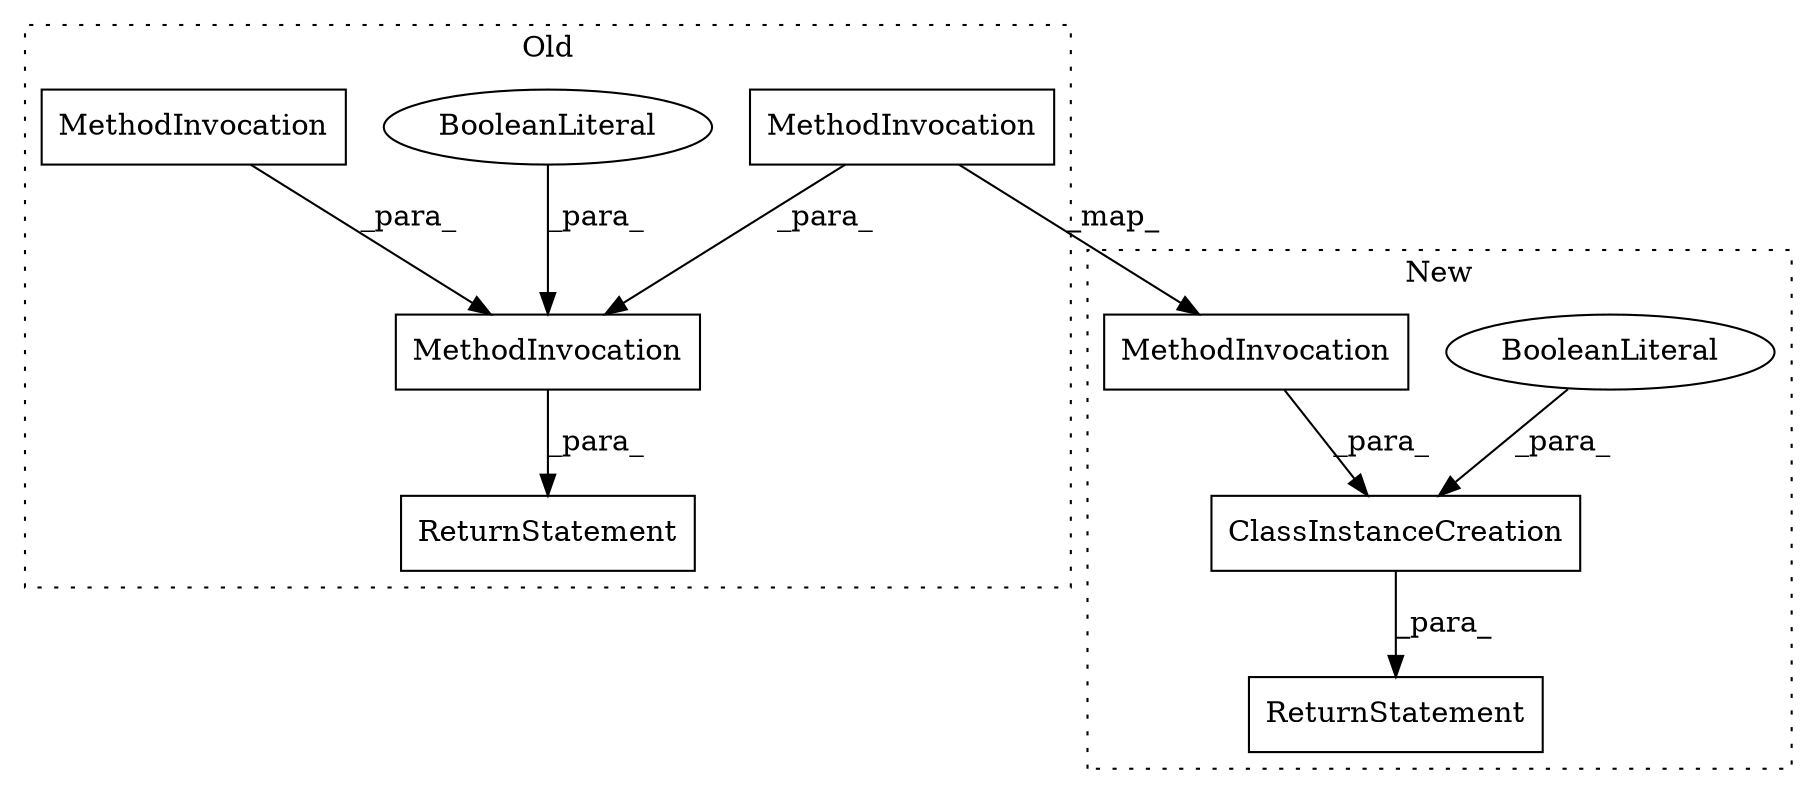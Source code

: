 digraph G {
subgraph cluster0 {
2 [label="BooleanLiteral" a="9" s="47804" l="4" shape="ellipse"];
4 [label="MethodInvocation" a="32" s="47762,47826" l="11,1" shape="box"];
5 [label="MethodInvocation" a="32" s="47810" l="16" shape="box"];
6 [label="MethodInvocation" a="32" s="47787,47801" l="7,1" shape="box"];
9 [label="ReturnStatement" a="41" s="47755" l="7" shape="box"];
label = "Old";
style="dotted";
}
subgraph cluster1 {
1 [label="BooleanLiteral" a="9" s="47865" l="4" shape="ellipse"];
3 [label="ClassInstanceCreation" a="14" s="47816,47869" l="18,1" shape="box"];
7 [label="MethodInvocation" a="32" s="47848,47862" l="7,1" shape="box"];
8 [label="ReturnStatement" a="41" s="47809" l="7" shape="box"];
label = "New";
style="dotted";
}
1 -> 3 [label="_para_"];
2 -> 4 [label="_para_"];
3 -> 8 [label="_para_"];
4 -> 9 [label="_para_"];
5 -> 4 [label="_para_"];
6 -> 7 [label="_map_"];
6 -> 4 [label="_para_"];
7 -> 3 [label="_para_"];
}